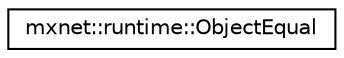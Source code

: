 digraph "Graphical Class Hierarchy"
{
 // LATEX_PDF_SIZE
  edge [fontname="Helvetica",fontsize="10",labelfontname="Helvetica",labelfontsize="10"];
  node [fontname="Helvetica",fontsize="10",shape=record];
  rankdir="LR";
  Node0 [label="mxnet::runtime::ObjectEqual",height=0.2,width=0.4,color="black", fillcolor="white", style="filled",URL="$structmxnet_1_1runtime_1_1ObjectEqual.html",tooltip="ObjectRef equal functor."];
}
